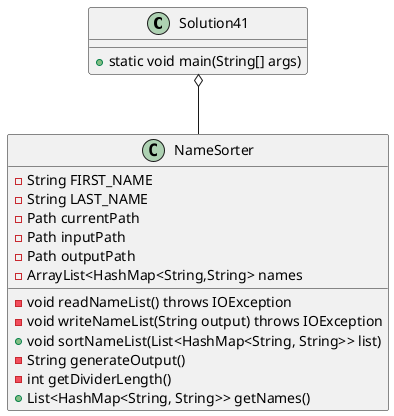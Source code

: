 @startuml
'https://plantuml.com/class-diagram

class Solution41
{
    +static void main(String[] args)
}

class NameSorter
{
    -String FIRST_NAME
    -String LAST_NAME
    -Path currentPath
    -Path inputPath
    -Path outputPath
    -ArrayList<HashMap<String,String> names

    -void readNameList() throws IOException
    -void writeNameList(String output) throws IOException
    +void sortNameList(List<HashMap<String, String>> list)
    -String generateOutput()
    -int getDividerLength()
    +List<HashMap<String, String>> getNames()
}

Solution41 o-- NameSorter

@enduml